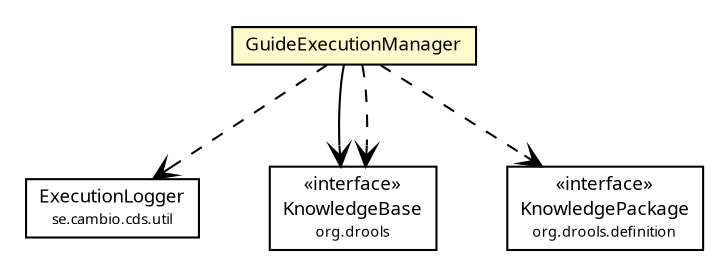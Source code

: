 #!/usr/local/bin/dot
#
# Class diagram 
# Generated by UMLGraph version R5_6 (http://www.umlgraph.org/)
#

digraph G {
	edge [fontname="Trebuchet MS",fontsize=10,labelfontname="Trebuchet MS",labelfontsize=10];
	node [fontname="Trebuchet MS",fontsize=10,shape=plaintext];
	nodesep=0.25;
	ranksep=0.5;
	// se.cambio.cds.util.ExecutionLogger
	c225459 [label=<<table title="se.cambio.cds.util.ExecutionLogger" border="0" cellborder="1" cellspacing="0" cellpadding="2" port="p" href="../../util/ExecutionLogger.html">
		<tr><td><table border="0" cellspacing="0" cellpadding="1">
<tr><td align="center" balign="center"><font face="Trebuchet MS"> ExecutionLogger </font></td></tr>
<tr><td align="center" balign="center"><font face="Trebuchet MS" point-size="7.0"> se.cambio.cds.util </font></td></tr>
		</table></td></tr>
		</table>>, URL="../../util/ExecutionLogger.html", fontname="Trebuchet MS", fontcolor="black", fontsize=9.0];
	// se.cambio.cds.controller.execution.GuideExecutionManager
	c225626 [label=<<table title="se.cambio.cds.controller.execution.GuideExecutionManager" border="0" cellborder="1" cellspacing="0" cellpadding="2" port="p" bgcolor="lemonChiffon" href="./GuideExecutionManager.html">
		<tr><td><table border="0" cellspacing="0" cellpadding="1">
<tr><td align="center" balign="center"><font face="Trebuchet MS"> GuideExecutionManager </font></td></tr>
		</table></td></tr>
		</table>>, URL="./GuideExecutionManager.html", fontname="Trebuchet MS", fontcolor="black", fontsize=9.0];
	// se.cambio.cds.controller.execution.GuideExecutionManager NAVASSOC org.drools.KnowledgeBase
	c225626:p -> c225981:p [taillabel="", label="", headlabel="", fontname="Trebuchet MS", fontcolor="black", fontsize=10.0, color="black", arrowhead=open];
	// se.cambio.cds.controller.execution.GuideExecutionManager DEPEND se.cambio.cds.util.ExecutionLogger
	c225626:p -> c225459:p [taillabel="", label="", headlabel="", fontname="Trebuchet MS", fontcolor="black", fontsize=10.0, color="black", arrowhead=open, style=dashed];
	// se.cambio.cds.controller.execution.GuideExecutionManager DEPEND org.drools.KnowledgeBase
	c225626:p -> c225981:p [taillabel="", label="", headlabel="", fontname="Trebuchet MS", fontcolor="black", fontsize=10.0, color="black", arrowhead=open, style=dashed];
	// se.cambio.cds.controller.execution.GuideExecutionManager DEPEND org.drools.definition.KnowledgePackage
	c225626:p -> c225982:p [taillabel="", label="", headlabel="", fontname="Trebuchet MS", fontcolor="black", fontsize=10.0, color="black", arrowhead=open, style=dashed];
	// org.drools.KnowledgeBase
	c225981 [label=<<table title="org.drools.KnowledgeBase" border="0" cellborder="1" cellspacing="0" cellpadding="2" port="p" href="http://java.sun.com/j2se/1.4.2/docs/api/org/drools/KnowledgeBase.html">
		<tr><td><table border="0" cellspacing="0" cellpadding="1">
<tr><td align="center" balign="center"> &#171;interface&#187; </td></tr>
<tr><td align="center" balign="center"><font face="Trebuchet MS"> KnowledgeBase </font></td></tr>
<tr><td align="center" balign="center"><font face="Trebuchet MS" point-size="7.0"> org.drools </font></td></tr>
		</table></td></tr>
		</table>>, URL="http://java.sun.com/j2se/1.4.2/docs/api/org/drools/KnowledgeBase.html", fontname="Trebuchet MS", fontcolor="black", fontsize=9.0];
	// org.drools.definition.KnowledgePackage
	c225982 [label=<<table title="org.drools.definition.KnowledgePackage" border="0" cellborder="1" cellspacing="0" cellpadding="2" port="p" href="http://java.sun.com/j2se/1.4.2/docs/api/org/drools/definition/KnowledgePackage.html">
		<tr><td><table border="0" cellspacing="0" cellpadding="1">
<tr><td align="center" balign="center"> &#171;interface&#187; </td></tr>
<tr><td align="center" balign="center"><font face="Trebuchet MS"> KnowledgePackage </font></td></tr>
<tr><td align="center" balign="center"><font face="Trebuchet MS" point-size="7.0"> org.drools.definition </font></td></tr>
		</table></td></tr>
		</table>>, URL="http://java.sun.com/j2se/1.4.2/docs/api/org/drools/definition/KnowledgePackage.html", fontname="Trebuchet MS", fontcolor="black", fontsize=9.0];
}

